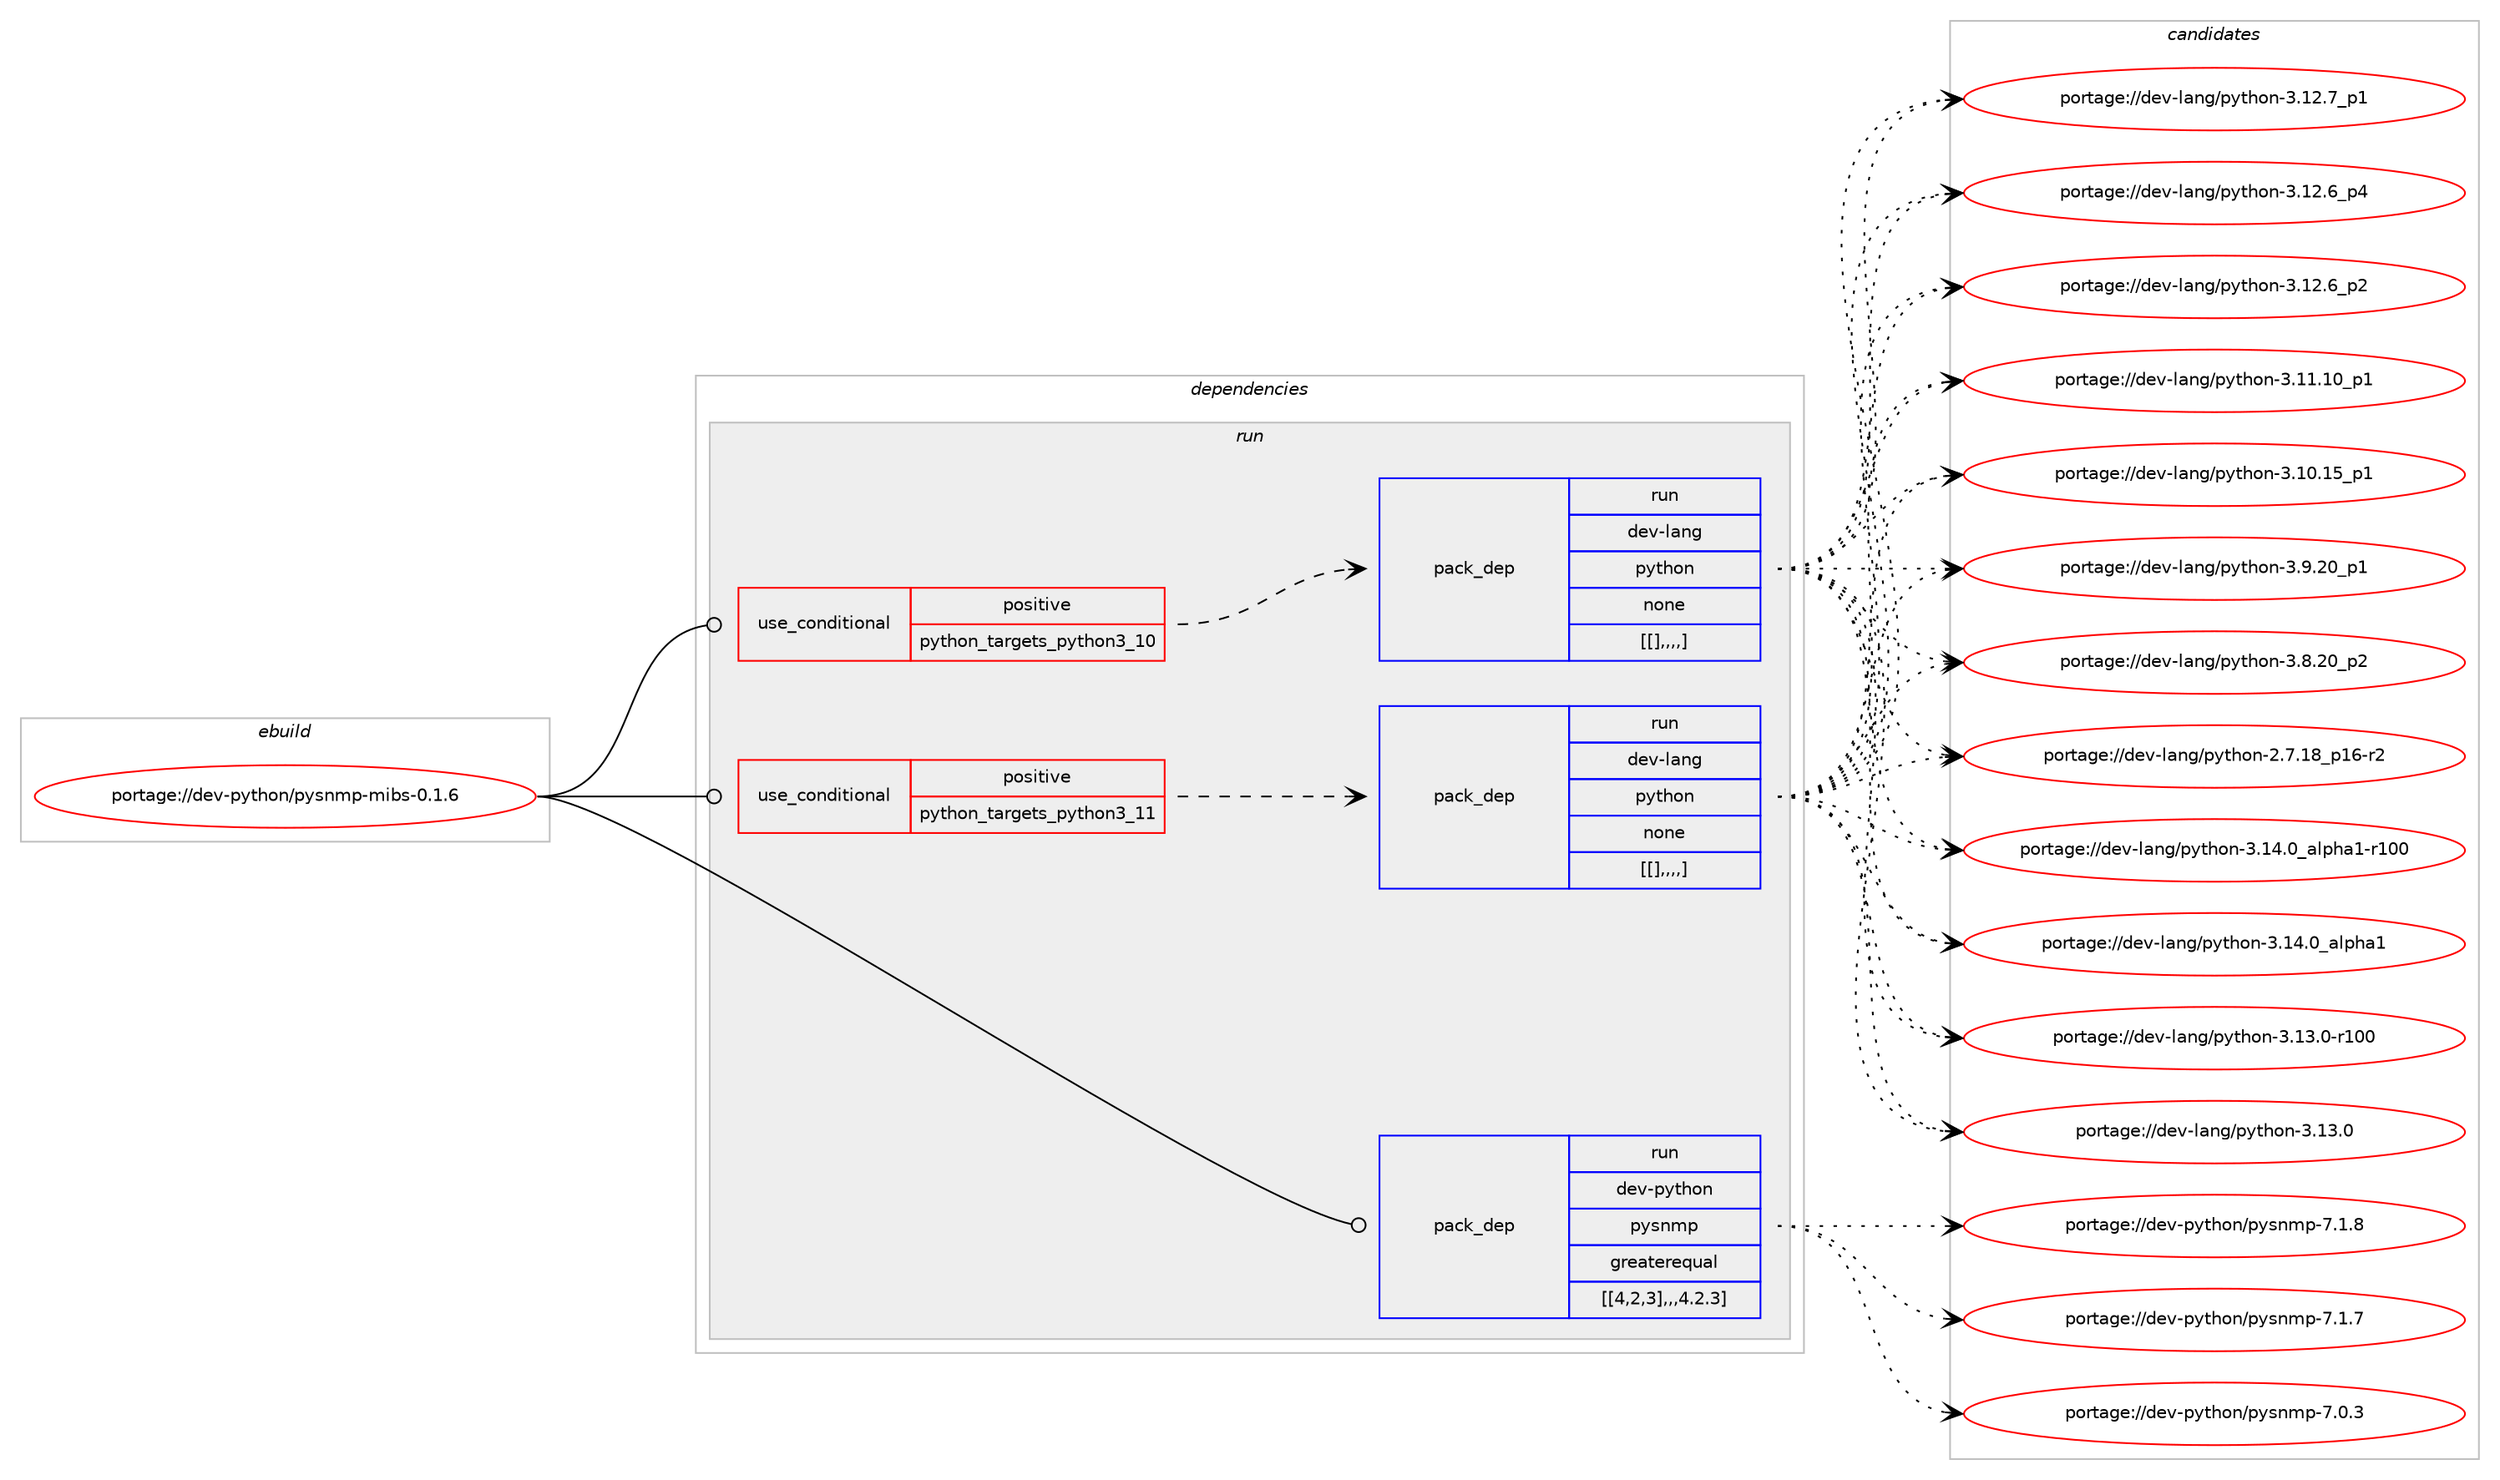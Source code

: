 digraph prolog {

# *************
# Graph options
# *************

newrank=true;
concentrate=true;
compound=true;
graph [rankdir=LR,fontname=Helvetica,fontsize=10,ranksep=1.5];#, ranksep=2.5, nodesep=0.2];
edge  [arrowhead=vee];
node  [fontname=Helvetica,fontsize=10];

# **********
# The ebuild
# **********

subgraph cluster_leftcol {
color=gray;
label=<<i>ebuild</i>>;
id [label="portage://dev-python/pysnmp-mibs-0.1.6", color=red, width=4, href="../dev-python/pysnmp-mibs-0.1.6.svg"];
}

# ****************
# The dependencies
# ****************

subgraph cluster_midcol {
color=gray;
label=<<i>dependencies</i>>;
subgraph cluster_compile {
fillcolor="#eeeeee";
style=filled;
label=<<i>compile</i>>;
}
subgraph cluster_compileandrun {
fillcolor="#eeeeee";
style=filled;
label=<<i>compile and run</i>>;
}
subgraph cluster_run {
fillcolor="#eeeeee";
style=filled;
label=<<i>run</i>>;
subgraph cond40261 {
dependency164958 [label=<<TABLE BORDER="0" CELLBORDER="1" CELLSPACING="0" CELLPADDING="4"><TR><TD ROWSPAN="3" CELLPADDING="10">use_conditional</TD></TR><TR><TD>positive</TD></TR><TR><TD>python_targets_python3_10</TD></TR></TABLE>>, shape=none, color=red];
subgraph pack123370 {
dependency165048 [label=<<TABLE BORDER="0" CELLBORDER="1" CELLSPACING="0" CELLPADDING="4" WIDTH="220"><TR><TD ROWSPAN="6" CELLPADDING="30">pack_dep</TD></TR><TR><TD WIDTH="110">run</TD></TR><TR><TD>dev-lang</TD></TR><TR><TD>python</TD></TR><TR><TD>none</TD></TR><TR><TD>[[],,,,]</TD></TR></TABLE>>, shape=none, color=blue];
}
dependency164958:e -> dependency165048:w [weight=20,style="dashed",arrowhead="vee"];
}
id:e -> dependency164958:w [weight=20,style="solid",arrowhead="odot"];
subgraph cond40312 {
dependency165070 [label=<<TABLE BORDER="0" CELLBORDER="1" CELLSPACING="0" CELLPADDING="4"><TR><TD ROWSPAN="3" CELLPADDING="10">use_conditional</TD></TR><TR><TD>positive</TD></TR><TR><TD>python_targets_python3_11</TD></TR></TABLE>>, shape=none, color=red];
subgraph pack123440 {
dependency165127 [label=<<TABLE BORDER="0" CELLBORDER="1" CELLSPACING="0" CELLPADDING="4" WIDTH="220"><TR><TD ROWSPAN="6" CELLPADDING="30">pack_dep</TD></TR><TR><TD WIDTH="110">run</TD></TR><TR><TD>dev-lang</TD></TR><TR><TD>python</TD></TR><TR><TD>none</TD></TR><TR><TD>[[],,,,]</TD></TR></TABLE>>, shape=none, color=blue];
}
dependency165070:e -> dependency165127:w [weight=20,style="dashed",arrowhead="vee"];
}
id:e -> dependency165070:w [weight=20,style="solid",arrowhead="odot"];
subgraph pack123463 {
dependency165130 [label=<<TABLE BORDER="0" CELLBORDER="1" CELLSPACING="0" CELLPADDING="4" WIDTH="220"><TR><TD ROWSPAN="6" CELLPADDING="30">pack_dep</TD></TR><TR><TD WIDTH="110">run</TD></TR><TR><TD>dev-python</TD></TR><TR><TD>pysnmp</TD></TR><TR><TD>greaterequal</TD></TR><TR><TD>[[4,2,3],,,4.2.3]</TD></TR></TABLE>>, shape=none, color=blue];
}
id:e -> dependency165130:w [weight=20,style="solid",arrowhead="odot"];
}
}

# **************
# The candidates
# **************

subgraph cluster_choices {
rank=same;
color=gray;
label=<<i>candidates</i>>;

subgraph choice123155 {
color=black;
nodesep=1;
choice100101118451089711010347112121116104111110455146495246489597108112104974945114494848 [label="portage://dev-lang/python-3.14.0_alpha1-r100", color=red, width=4,href="../dev-lang/python-3.14.0_alpha1-r100.svg"];
choice1001011184510897110103471121211161041111104551464952464895971081121049749 [label="portage://dev-lang/python-3.14.0_alpha1", color=red, width=4,href="../dev-lang/python-3.14.0_alpha1.svg"];
choice1001011184510897110103471121211161041111104551464951464845114494848 [label="portage://dev-lang/python-3.13.0-r100", color=red, width=4,href="../dev-lang/python-3.13.0-r100.svg"];
choice10010111845108971101034711212111610411111045514649514648 [label="portage://dev-lang/python-3.13.0", color=red, width=4,href="../dev-lang/python-3.13.0.svg"];
choice100101118451089711010347112121116104111110455146495046559511249 [label="portage://dev-lang/python-3.12.7_p1", color=red, width=4,href="../dev-lang/python-3.12.7_p1.svg"];
choice100101118451089711010347112121116104111110455146495046549511252 [label="portage://dev-lang/python-3.12.6_p4", color=red, width=4,href="../dev-lang/python-3.12.6_p4.svg"];
choice100101118451089711010347112121116104111110455146495046549511250 [label="portage://dev-lang/python-3.12.6_p2", color=red, width=4,href="../dev-lang/python-3.12.6_p2.svg"];
choice10010111845108971101034711212111610411111045514649494649489511249 [label="portage://dev-lang/python-3.11.10_p1", color=red, width=4,href="../dev-lang/python-3.11.10_p1.svg"];
choice10010111845108971101034711212111610411111045514649484649539511249 [label="portage://dev-lang/python-3.10.15_p1", color=red, width=4,href="../dev-lang/python-3.10.15_p1.svg"];
choice100101118451089711010347112121116104111110455146574650489511249 [label="portage://dev-lang/python-3.9.20_p1", color=red, width=4,href="../dev-lang/python-3.9.20_p1.svg"];
choice100101118451089711010347112121116104111110455146564650489511250 [label="portage://dev-lang/python-3.8.20_p2", color=red, width=4,href="../dev-lang/python-3.8.20_p2.svg"];
choice100101118451089711010347112121116104111110455046554649569511249544511450 [label="portage://dev-lang/python-2.7.18_p16-r2", color=red, width=4,href="../dev-lang/python-2.7.18_p16-r2.svg"];
dependency165048:e -> choice100101118451089711010347112121116104111110455146495246489597108112104974945114494848:w [style=dotted,weight="100"];
dependency165048:e -> choice1001011184510897110103471121211161041111104551464952464895971081121049749:w [style=dotted,weight="100"];
dependency165048:e -> choice1001011184510897110103471121211161041111104551464951464845114494848:w [style=dotted,weight="100"];
dependency165048:e -> choice10010111845108971101034711212111610411111045514649514648:w [style=dotted,weight="100"];
dependency165048:e -> choice100101118451089711010347112121116104111110455146495046559511249:w [style=dotted,weight="100"];
dependency165048:e -> choice100101118451089711010347112121116104111110455146495046549511252:w [style=dotted,weight="100"];
dependency165048:e -> choice100101118451089711010347112121116104111110455146495046549511250:w [style=dotted,weight="100"];
dependency165048:e -> choice10010111845108971101034711212111610411111045514649494649489511249:w [style=dotted,weight="100"];
dependency165048:e -> choice10010111845108971101034711212111610411111045514649484649539511249:w [style=dotted,weight="100"];
dependency165048:e -> choice100101118451089711010347112121116104111110455146574650489511249:w [style=dotted,weight="100"];
dependency165048:e -> choice100101118451089711010347112121116104111110455146564650489511250:w [style=dotted,weight="100"];
dependency165048:e -> choice100101118451089711010347112121116104111110455046554649569511249544511450:w [style=dotted,weight="100"];
}
subgraph choice123166 {
color=black;
nodesep=1;
choice100101118451089711010347112121116104111110455146495246489597108112104974945114494848 [label="portage://dev-lang/python-3.14.0_alpha1-r100", color=red, width=4,href="../dev-lang/python-3.14.0_alpha1-r100.svg"];
choice1001011184510897110103471121211161041111104551464952464895971081121049749 [label="portage://dev-lang/python-3.14.0_alpha1", color=red, width=4,href="../dev-lang/python-3.14.0_alpha1.svg"];
choice1001011184510897110103471121211161041111104551464951464845114494848 [label="portage://dev-lang/python-3.13.0-r100", color=red, width=4,href="../dev-lang/python-3.13.0-r100.svg"];
choice10010111845108971101034711212111610411111045514649514648 [label="portage://dev-lang/python-3.13.0", color=red, width=4,href="../dev-lang/python-3.13.0.svg"];
choice100101118451089711010347112121116104111110455146495046559511249 [label="portage://dev-lang/python-3.12.7_p1", color=red, width=4,href="../dev-lang/python-3.12.7_p1.svg"];
choice100101118451089711010347112121116104111110455146495046549511252 [label="portage://dev-lang/python-3.12.6_p4", color=red, width=4,href="../dev-lang/python-3.12.6_p4.svg"];
choice100101118451089711010347112121116104111110455146495046549511250 [label="portage://dev-lang/python-3.12.6_p2", color=red, width=4,href="../dev-lang/python-3.12.6_p2.svg"];
choice10010111845108971101034711212111610411111045514649494649489511249 [label="portage://dev-lang/python-3.11.10_p1", color=red, width=4,href="../dev-lang/python-3.11.10_p1.svg"];
choice10010111845108971101034711212111610411111045514649484649539511249 [label="portage://dev-lang/python-3.10.15_p1", color=red, width=4,href="../dev-lang/python-3.10.15_p1.svg"];
choice100101118451089711010347112121116104111110455146574650489511249 [label="portage://dev-lang/python-3.9.20_p1", color=red, width=4,href="../dev-lang/python-3.9.20_p1.svg"];
choice100101118451089711010347112121116104111110455146564650489511250 [label="portage://dev-lang/python-3.8.20_p2", color=red, width=4,href="../dev-lang/python-3.8.20_p2.svg"];
choice100101118451089711010347112121116104111110455046554649569511249544511450 [label="portage://dev-lang/python-2.7.18_p16-r2", color=red, width=4,href="../dev-lang/python-2.7.18_p16-r2.svg"];
dependency165127:e -> choice100101118451089711010347112121116104111110455146495246489597108112104974945114494848:w [style=dotted,weight="100"];
dependency165127:e -> choice1001011184510897110103471121211161041111104551464952464895971081121049749:w [style=dotted,weight="100"];
dependency165127:e -> choice1001011184510897110103471121211161041111104551464951464845114494848:w [style=dotted,weight="100"];
dependency165127:e -> choice10010111845108971101034711212111610411111045514649514648:w [style=dotted,weight="100"];
dependency165127:e -> choice100101118451089711010347112121116104111110455146495046559511249:w [style=dotted,weight="100"];
dependency165127:e -> choice100101118451089711010347112121116104111110455146495046549511252:w [style=dotted,weight="100"];
dependency165127:e -> choice100101118451089711010347112121116104111110455146495046549511250:w [style=dotted,weight="100"];
dependency165127:e -> choice10010111845108971101034711212111610411111045514649494649489511249:w [style=dotted,weight="100"];
dependency165127:e -> choice10010111845108971101034711212111610411111045514649484649539511249:w [style=dotted,weight="100"];
dependency165127:e -> choice100101118451089711010347112121116104111110455146574650489511249:w [style=dotted,weight="100"];
dependency165127:e -> choice100101118451089711010347112121116104111110455146564650489511250:w [style=dotted,weight="100"];
dependency165127:e -> choice100101118451089711010347112121116104111110455046554649569511249544511450:w [style=dotted,weight="100"];
}
subgraph choice123178 {
color=black;
nodesep=1;
choice1001011184511212111610411111047112121115110109112455546494656 [label="portage://dev-python/pysnmp-7.1.8", color=red, width=4,href="../dev-python/pysnmp-7.1.8.svg"];
choice1001011184511212111610411111047112121115110109112455546494655 [label="portage://dev-python/pysnmp-7.1.7", color=red, width=4,href="../dev-python/pysnmp-7.1.7.svg"];
choice1001011184511212111610411111047112121115110109112455546484651 [label="portage://dev-python/pysnmp-7.0.3", color=red, width=4,href="../dev-python/pysnmp-7.0.3.svg"];
dependency165130:e -> choice1001011184511212111610411111047112121115110109112455546494656:w [style=dotted,weight="100"];
dependency165130:e -> choice1001011184511212111610411111047112121115110109112455546494655:w [style=dotted,weight="100"];
dependency165130:e -> choice1001011184511212111610411111047112121115110109112455546484651:w [style=dotted,weight="100"];
}
}

}
